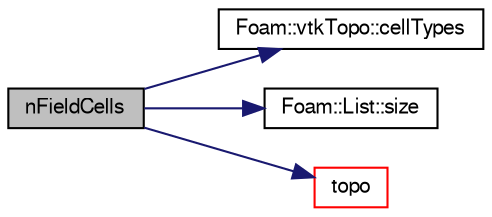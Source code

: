 digraph "nFieldCells"
{
  bgcolor="transparent";
  edge [fontname="FreeSans",fontsize="10",labelfontname="FreeSans",labelfontsize="10"];
  node [fontname="FreeSans",fontsize="10",shape=record];
  rankdir="LR";
  Node73 [label="nFieldCells",height=0.2,width=0.4,color="black", fillcolor="grey75", style="filled", fontcolor="black"];
  Node73 -> Node74 [color="midnightblue",fontsize="10",style="solid",fontname="FreeSans"];
  Node74 [label="Foam::vtkTopo::cellTypes",height=0.2,width=0.4,color="black",URL="$a31730.html#a05d8f6834ae8f9e4e1a29304ba45bf77"];
  Node73 -> Node75 [color="midnightblue",fontsize="10",style="solid",fontname="FreeSans"];
  Node75 [label="Foam::List::size",height=0.2,width=0.4,color="black",URL="$a25694.html#a8a5f6fa29bd4b500caf186f60245b384",tooltip="Override size to be inconsistent with allocated storage. "];
  Node73 -> Node76 [color="midnightblue",fontsize="10",style="solid",fontname="FreeSans"];
  Node76 [label="topo",height=0.2,width=0.4,color="red",URL="$a31710.html#ab77ab4001f9a5d0307ba287b8f23d744",tooltip="topology "];
}
